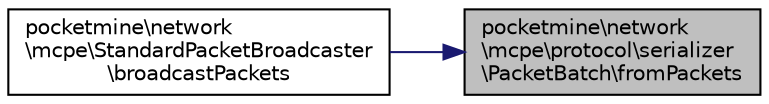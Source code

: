 digraph "pocketmine\network\mcpe\protocol\serializer\PacketBatch\fromPackets"
{
 // INTERACTIVE_SVG=YES
 // LATEX_PDF_SIZE
  edge [fontname="Helvetica",fontsize="10",labelfontname="Helvetica",labelfontsize="10"];
  node [fontname="Helvetica",fontsize="10",shape=record];
  rankdir="RL";
  Node1 [label="pocketmine\\network\l\\mcpe\\protocol\\serializer\l\\PacketBatch\\fromPackets",height=0.2,width=0.4,color="black", fillcolor="grey75", style="filled", fontcolor="black",tooltip=" "];
  Node1 -> Node2 [dir="back",color="midnightblue",fontsize="10",style="solid",fontname="Helvetica"];
  Node2 [label="pocketmine\\network\l\\mcpe\\StandardPacketBroadcaster\l\\broadcastPackets",height=0.2,width=0.4,color="black", fillcolor="white", style="filled",URL="$d2/d87/classpocketmine_1_1network_1_1mcpe_1_1_standard_packet_broadcaster.html#a3425892949c1b4003b42064cfb7999c2",tooltip=" "];
}
